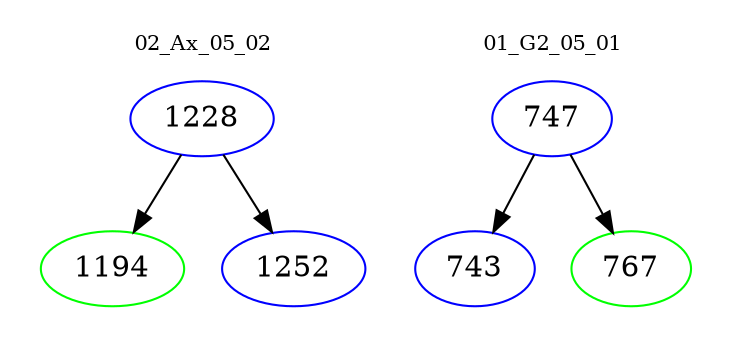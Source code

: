 digraph{
subgraph cluster_0 {
color = white
label = "02_Ax_05_02";
fontsize=10;
T0_1228 [label="1228", color="blue"]
T0_1228 -> T0_1194 [color="black"]
T0_1194 [label="1194", color="green"]
T0_1228 -> T0_1252 [color="black"]
T0_1252 [label="1252", color="blue"]
}
subgraph cluster_1 {
color = white
label = "01_G2_05_01";
fontsize=10;
T1_747 [label="747", color="blue"]
T1_747 -> T1_743 [color="black"]
T1_743 [label="743", color="blue"]
T1_747 -> T1_767 [color="black"]
T1_767 [label="767", color="green"]
}
}
